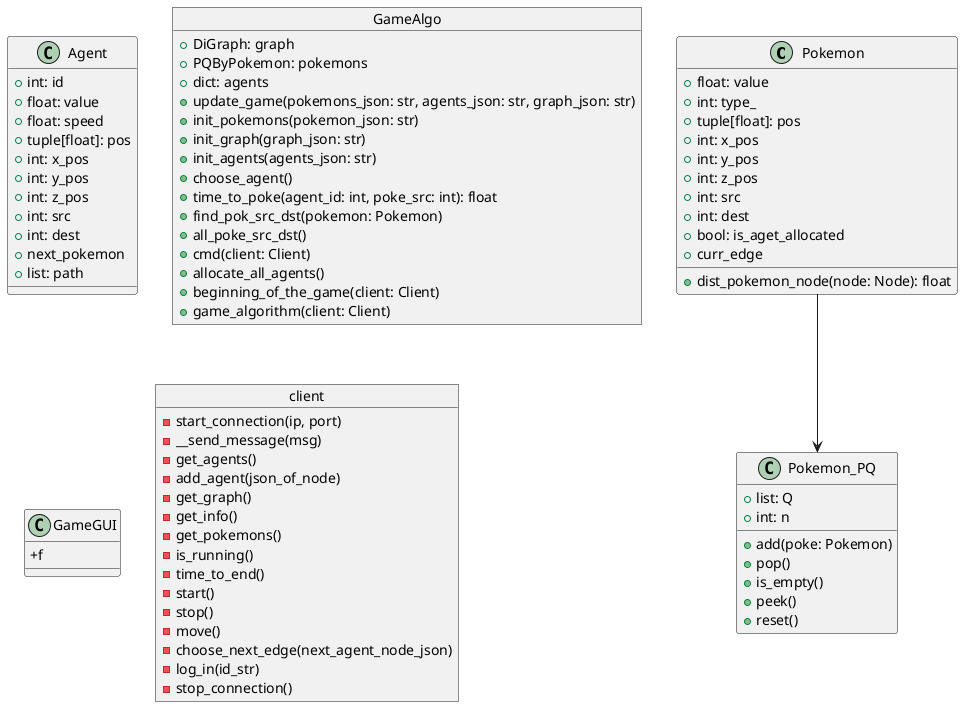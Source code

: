 import
@startuml

Pokemon --> Pokemon_PQ


class Pokemon{
+float: value
+int: type_
+tuple[float]: pos
+int: x_pos
+int: y_pos
+int: z_pos
+int: src
+int: dest
+bool: is_aget_allocated
+curr_edge
+dist_pokemon_node(node: Node): float
}

class Pokemon_PQ{
+list: Q
+int: n
+add(poke: Pokemon)
+pop()
+is_empty()
+peek()
+reset()
}

class Agent{
+int: id
+float: value
+float: speed
+tuple[float]: pos
+int: x_pos
+int: y_pos
+int: z_pos
+int: src
+int: dest
+next_pokemon
+list: path
}

object GameAlgo{
+DiGraph: graph
+PQByPokemon: pokemons
+dict: agents
+update_game(pokemons_json: str, agents_json: str, graph_json: str)
+init_pokemons(pokemon_json: str)
+init_graph(graph_json: str)
+init_agents(agents_json: str)
+choose_agent()
+time_to_poke(agent_id: int, poke_src: int): float
+find_pok_src_dst(pokemon: Pokemon)
+all_poke_src_dst()
+cmd(client: Client)
+allocate_all_agents()
+beginning_of_the_game(client: Client)
+game_algorithm(client: Client)
}

class GameGUI{
+f
}



object client{
-start_connection(ip, port)
-__send_message(msg)
-get_agents()
-add_agent(json_of_node)
-get_graph()
-get_info()
-get_pokemons()
-is_running()
-time_to_end()
-start()
-stop()
-move()
-choose_next_edge(next_agent_node_json)
-log_in(id_str)
-stop_connection()
}

@enduml